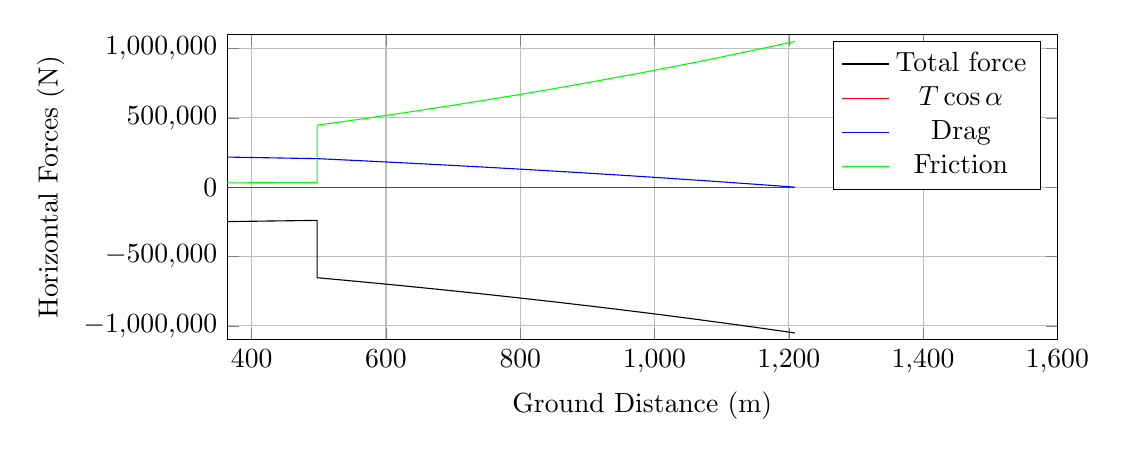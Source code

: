 %HorizontalForces_vs_GroundDistance
\begin{tikzpicture}

\begin{axis}[
width=\textwidth,
height=0.45\textwidth,
scaled ticks=false, tick label style={/pgf/number format/fixed},
xmin=363.337,
xmax=1600,
xlabel={Ground Distance (m)},
xmajorgrids,
ymin=-1100000,
ymax=1100000,
ylabel={Horizontal Forces (N)},
ymajorgrids,
legend entries = {Total force\\$T\cos\alpha$\\Drag\\Friction\\$W\sin\gamma$\\}
]

\addplot [
color=black,
solid
]
table[row sep=crcr]{
363.337	-248184.246\\
372.881	-247546.216\\
440.742	-243056.595\\
454.204	-242175.632\\
467.631	-241300.215\\
481.022	-240430.298\\
494.376	-239565.836\\
497.043	-239393.594\\
497.256	-239379.824\\
497.342	-239374.317\\
497.403	-239370.348\\
497.433	-239368.395\\
497.452	-239367.155\\
497.467	-239366.228\\
497.473	-239365.856\\
497.475	-239365.713\\
497.476	-652726.773\\
497.476	-652727.095\\
497.484	-652730.309\\
497.557	-652762.449\\
498.292	-653083.866\\
505.626	-656299.576\\
570.727	-685546.504\\
633.269	-714871.068\\
693.145	-744119.552\\
750.243	-773125.82\\
804.458	-801712.479\\
855.681	-829692.391\\
903.808	-856870.558\\
948.739	-883046.366\\
990.375	-908016.161\\
1028.624	-931576.132\\
1063.397	-953525.434\\
1094.612	-973669.491\\
1122.196	-991823.396\\
1146.079	-1007815.32\\
1166.203	-1021489.819\\
1182.516	-1032710.947\\
1194.977	-1041365.062\\
1203.553	-1047363.236\\
1208.221	-1050643.177\\
1209.158	-1051302.384\\
};

\addplot [
color=red,
solid
]
table[row sep=crcr]{
363.337	-0.0\\
372.881	-0.0\\
440.742	-0.0\\
454.204	-0.0\\
467.631	-0.0\\
481.022	-0.0\\
494.376	-0.0\\
497.043	-0.0\\
497.256	-0.0\\
497.342	-0.0\\
497.403	-0.0\\
497.433	-0.0\\
497.452	-0.0\\
497.467	-0.0\\
497.473	-0.0\\
497.475	-0.0\\
497.476	-0.0\\
497.476	-0.0\\
497.484	-0.0\\
497.557	-0.0\\
498.292	-0.0\\
505.626	-0.0\\
570.727	-0.0\\
633.269	-0.0\\
693.145	-0.0\\
750.243	-0.0\\
804.458	-0.0\\
855.681	-0.0\\
903.808	-0.0\\
948.739	-0.0\\
990.375	-0.0\\
1028.624	-0.0\\
1063.397	-0.0\\
1094.612	-0.0\\
1122.196	-0.0\\
1146.079	-0.0\\
1166.203	-0.0\\
1182.516	-0.0\\
1194.977	-0.0\\
1203.553	-0.0\\
1208.221	-0.0\\
1209.158	-0.0\\
};

\addplot [
color=blue,
solid
]
table[row sep=crcr]{
363.337	217158.956\\
372.881	216340.74\\
440.742	210583.203\\
454.204	209453.448\\
467.631	208330.804\\
481.022	207215.214\\
494.376	206106.618\\
497.043	205885.734\\
497.256	205868.075\\
497.342	205861.012\\
497.403	205855.922\\
497.433	205853.418\\
497.452	205851.828\\
497.467	205850.639\\
497.473	205850.162\\
497.475	205849.979\\
497.476	205849.805\\
497.476	205849.639\\
497.484	205847.979\\
497.557	205831.38\\
498.292	205665.379\\
505.626	204004.582\\
570.727	188899.608\\
633.269	173754.537\\
693.145	158648.759\\
750.243	143668.077\\
804.458	128904.107\\
855.681	114453.5\\
903.808	100416.966\\
948.739	86898.113\\
990.375	74002.122\\
1028.624	61834.254\\
1063.397	50498.238\\
1094.612	40094.565\\
1122.196	30718.734\\
1146.079	22459.487\\
1166.203	15397.105\\
1182.516	9601.801\\
1194.977	5132.265\\
1203.553	2034.427\\
1208.221	340.456\\
1209.158	2.276E-7\\
};

\addplot [
color=green,
solid
]
table[row sep=crcr]{
363.337	31025.29\\
372.881	31205.476\\
440.742	32473.391\\
454.204	32722.184\\
467.631	32969.411\\
481.022	33215.085\\
494.376	33459.218\\
497.043	33507.86\\
497.256	33511.749\\
497.342	33513.305\\
497.403	33514.426\\
497.433	33514.977\\
497.452	33515.327\\
497.467	33515.589\\
497.473	33515.694\\
497.475	33515.734\\
497.476	446876.968\\
497.476	446877.456\\
497.484	446882.33\\
497.557	446931.069\\
498.292	447418.487\\
505.626	452294.994\\
570.727	496646.896\\
633.269	541116.531\\
693.145	585470.793\\
750.243	629457.744\\
804.458	672808.372\\
855.681	715238.891\\
903.808	756453.593\\
948.739	796148.252\\
990.375	834014.038\\
1028.624	869741.878\\
1063.397	903027.197\\
1094.612	933574.925\\
1122.196	961104.662\\
1146.079	985355.833\\
1166.203	1006092.713\\
1182.516	1023109.146\\
1194.977	1036232.797\\
1203.553	1045328.81\\
1208.221	1050302.721\\
1209.158	1051302.384\\
};
\end{axis}
\end{tikzpicture}%
